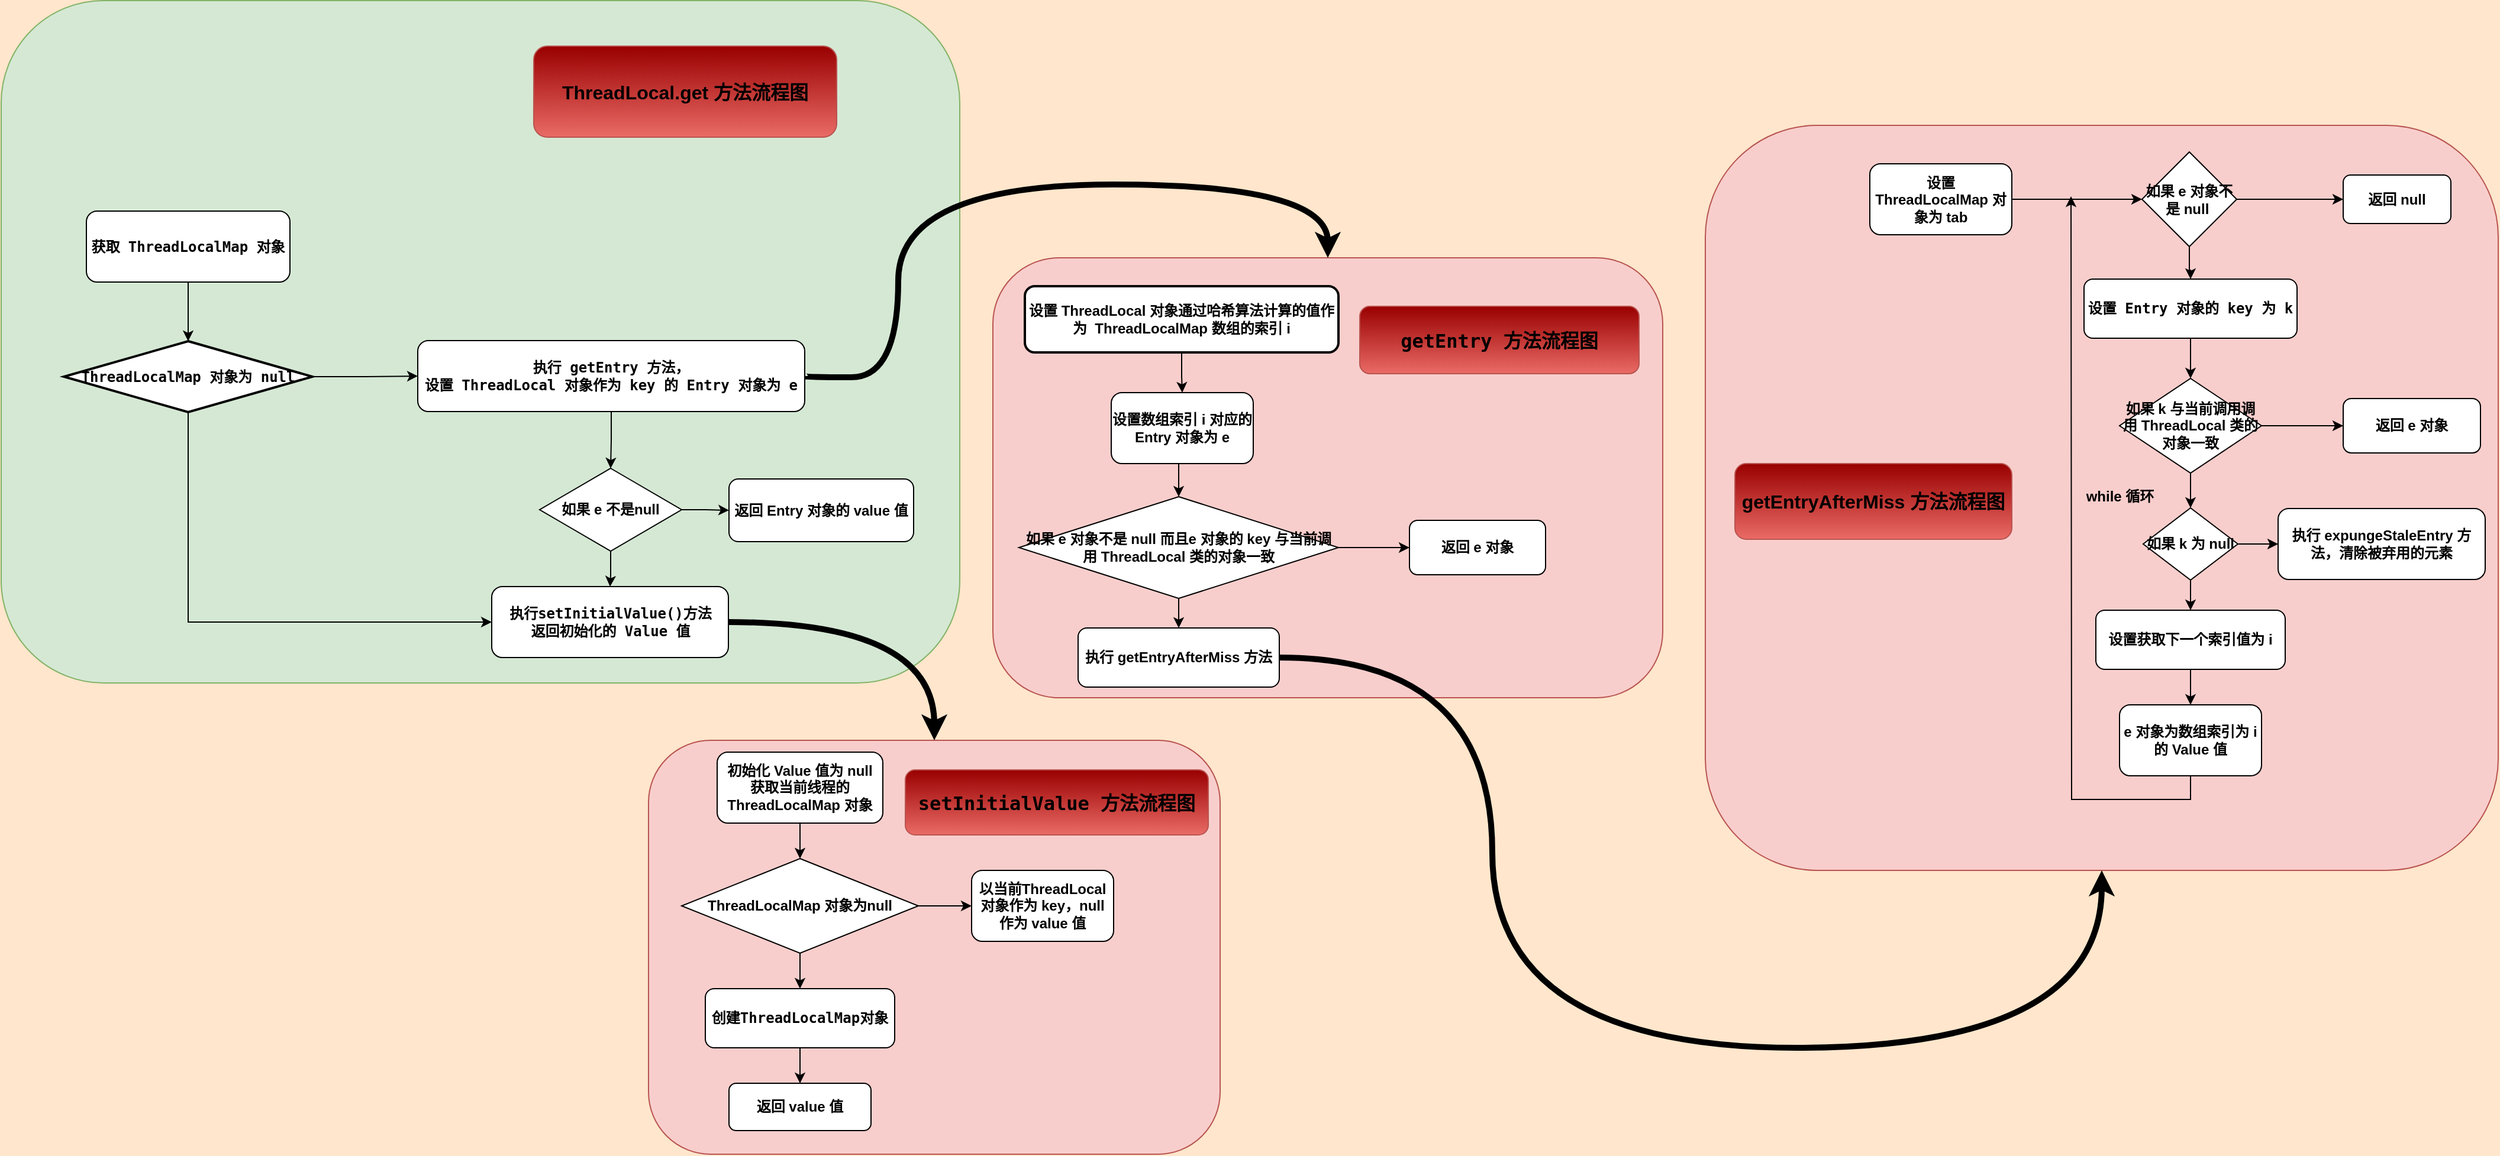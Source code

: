 <mxfile version="10.8.9" type="device"><diagram id="ichsNXhV4-Pxmrzv-dD_" name="第 1 页"><mxGraphModel dx="1991" dy="2346" grid="1" gridSize="10" guides="1" tooltips="1" connect="1" arrows="1" fold="1" page="1" pageScale="1" pageWidth="827" pageHeight="1169" background="#FFE6CC" math="0" shadow="0"><root><mxCell id="0"/><mxCell id="1" parent="0"/><mxCell id="Xc1ReaUEFt6uulzMkr4q-82" value="" style="rounded=1;whiteSpace=wrap;html=1;fillColor=#d5e8d4;strokeColor=#82b366;" vertex="1" parent="1"><mxGeometry x="160" y="-115.5" width="810" height="577" as="geometry"/></mxCell><mxCell id="Xc1ReaUEFt6uulzMkr4q-48" value="" style="rounded=1;whiteSpace=wrap;html=1;fontStyle=1;fillColor=#f8cecc;strokeColor=#b85450;" vertex="1" parent="1"><mxGeometry x="1600" y="-10" width="670" height="630" as="geometry"/></mxCell><mxCell id="Xc1ReaUEFt6uulzMkr4q-47" value="" style="rounded=1;whiteSpace=wrap;html=1;fontStyle=1;fillColor=#f8cecc;strokeColor=#b85450;" vertex="1" parent="1"><mxGeometry x="998" y="102" width="566" height="372" as="geometry"/></mxCell><mxCell id="Xc1ReaUEFt6uulzMkr4q-27" value="" style="rounded=1;whiteSpace=wrap;html=1;fillColor=#f8cecc;strokeColor=#b85450;fontStyle=1" vertex="1" parent="1"><mxGeometry x="707" y="510" width="483" height="350" as="geometry"/></mxCell><mxCell id="Xc1ReaUEFt6uulzMkr4q-3" value="&lt;font style=&quot;font-size: 16px&quot;&gt;ThreadLocal.get 方法流程图&lt;/font&gt;" style="rounded=1;whiteSpace=wrap;html=1;fontStyle=1;fillColor=#990000;strokeColor=#b85450;gradientColor=#ea6b66;" vertex="1" parent="1"><mxGeometry x="610" y="-77" width="256" height="77" as="geometry"/></mxCell><mxCell id="Xc1ReaUEFt6uulzMkr4q-30" style="edgeStyle=orthogonalEdgeStyle;rounded=0;orthogonalLoop=1;jettySize=auto;html=1;exitX=0.5;exitY=1;exitDx=0;exitDy=0;entryX=0.5;entryY=0;entryDx=0;entryDy=0;fontStyle=1" edge="1" parent="1" source="Xc1ReaUEFt6uulzMkr4q-4" target="Xc1ReaUEFt6uulzMkr4q-5"><mxGeometry relative="1" as="geometry"/></mxCell><mxCell id="Xc1ReaUEFt6uulzMkr4q-4" value="&lt;pre&gt;获取 ThreadLocalMap 对象&lt;/pre&gt;" style="rounded=1;whiteSpace=wrap;html=1;fontStyle=1" vertex="1" parent="1"><mxGeometry x="232" y="62.5" width="172" height="60" as="geometry"/></mxCell><mxCell id="Xc1ReaUEFt6uulzMkr4q-16" style="edgeStyle=orthogonalEdgeStyle;rounded=0;orthogonalLoop=1;jettySize=auto;html=1;exitX=0.5;exitY=1;exitDx=0;exitDy=0;entryX=0;entryY=0.5;entryDx=0;entryDy=0;fontStyle=1" edge="1" parent="1" source="Xc1ReaUEFt6uulzMkr4q-5" target="Xc1ReaUEFt6uulzMkr4q-6"><mxGeometry relative="1" as="geometry"/></mxCell><mxCell id="Xc1ReaUEFt6uulzMkr4q-73" style="edgeStyle=orthogonalEdgeStyle;rounded=0;orthogonalLoop=1;jettySize=auto;html=1;exitX=1;exitY=0.5;exitDx=0;exitDy=0;entryX=0;entryY=0.5;entryDx=0;entryDy=0;strokeWidth=1;fontStyle=1" edge="1" parent="1" source="Xc1ReaUEFt6uulzMkr4q-5" target="Xc1ReaUEFt6uulzMkr4q-12"><mxGeometry relative="1" as="geometry"/></mxCell><mxCell id="Xc1ReaUEFt6uulzMkr4q-5" value="&lt;pre&gt;ThreadLocalMap 对象为 null&lt;/pre&gt;" style="rhombus;whiteSpace=wrap;html=1;fontStyle=1;strokeWidth=2;comic=0;" vertex="1" parent="1"><mxGeometry x="213" y="172.5" width="210" height="60" as="geometry"/></mxCell><mxCell id="Xc1ReaUEFt6uulzMkr4q-28" style="edgeStyle=orthogonalEdgeStyle;orthogonalLoop=1;jettySize=auto;html=1;exitX=1;exitY=0.5;exitDx=0;exitDy=0;strokeWidth=5;fontStyle=1;curved=1;" edge="1" parent="1" source="Xc1ReaUEFt6uulzMkr4q-6" target="Xc1ReaUEFt6uulzMkr4q-27"><mxGeometry relative="1" as="geometry"/></mxCell><mxCell id="Xc1ReaUEFt6uulzMkr4q-6" value="&lt;pre&gt;执行setInitialValue()方法&lt;br&gt;返回初始化的 Value 值&lt;/pre&gt;" style="rounded=1;whiteSpace=wrap;html=1;fontStyle=1" vertex="1" parent="1"><mxGeometry x="574.5" y="380" width="200" height="60" as="geometry"/></mxCell><mxCell id="Xc1ReaUEFt6uulzMkr4q-75" style="edgeStyle=orthogonalEdgeStyle;orthogonalLoop=1;jettySize=auto;html=1;exitX=0.5;exitY=1;exitDx=0;exitDy=0;strokeWidth=1;rounded=0;fontStyle=1" edge="1" parent="1" source="Xc1ReaUEFt6uulzMkr4q-7" target="Xc1ReaUEFt6uulzMkr4q-8"><mxGeometry relative="1" as="geometry"/></mxCell><mxCell id="Xc1ReaUEFt6uulzMkr4q-7" value="初始化 Value 值为 null&lt;br&gt;获取当前线程的 ThreadLocalMap 对象&lt;br&gt;" style="rounded=1;whiteSpace=wrap;html=1;fontStyle=1" vertex="1" parent="1"><mxGeometry x="765" y="520" width="140" height="60" as="geometry"/></mxCell><mxCell id="Xc1ReaUEFt6uulzMkr4q-24" style="edgeStyle=orthogonalEdgeStyle;rounded=0;orthogonalLoop=1;jettySize=auto;html=1;exitX=0.5;exitY=1;exitDx=0;exitDy=0;fontStyle=1" edge="1" parent="1" source="Xc1ReaUEFt6uulzMkr4q-8" target="Xc1ReaUEFt6uulzMkr4q-10"><mxGeometry relative="1" as="geometry"/></mxCell><mxCell id="Xc1ReaUEFt6uulzMkr4q-26" style="edgeStyle=orthogonalEdgeStyle;rounded=0;orthogonalLoop=1;jettySize=auto;html=1;exitX=1;exitY=0.5;exitDx=0;exitDy=0;entryX=0;entryY=0.5;entryDx=0;entryDy=0;fontStyle=1" edge="1" parent="1" source="Xc1ReaUEFt6uulzMkr4q-8" target="Xc1ReaUEFt6uulzMkr4q-9"><mxGeometry relative="1" as="geometry"/></mxCell><mxCell id="Xc1ReaUEFt6uulzMkr4q-8" value="&lt;span&gt;ThreadLocalMap 对象为null&lt;/span&gt;" style="rhombus;whiteSpace=wrap;html=1;fontStyle=1" vertex="1" parent="1"><mxGeometry x="735" y="610" width="200" height="80" as="geometry"/></mxCell><mxCell id="Xc1ReaUEFt6uulzMkr4q-9" value="以当前ThreadLocal对象作为 key，null 作为 value 值" style="rounded=1;whiteSpace=wrap;html=1;fontStyle=1" vertex="1" parent="1"><mxGeometry x="980" y="620" width="120" height="60" as="geometry"/></mxCell><mxCell id="Xc1ReaUEFt6uulzMkr4q-25" style="edgeStyle=orthogonalEdgeStyle;rounded=0;orthogonalLoop=1;jettySize=auto;html=1;exitX=0.5;exitY=1;exitDx=0;exitDy=0;fontStyle=1" edge="1" parent="1" source="Xc1ReaUEFt6uulzMkr4q-10" target="Xc1ReaUEFt6uulzMkr4q-11"><mxGeometry relative="1" as="geometry"/></mxCell><mxCell id="Xc1ReaUEFt6uulzMkr4q-10" value="&lt;pre&gt;&lt;span&gt;创建ThreadLocalMap对象&lt;/span&gt;&lt;/pre&gt;" style="rounded=1;whiteSpace=wrap;html=1;fontStyle=1" vertex="1" parent="1"><mxGeometry x="755" y="720" width="160" height="50" as="geometry"/></mxCell><mxCell id="Xc1ReaUEFt6uulzMkr4q-11" value="返回 value 值" style="rounded=1;whiteSpace=wrap;html=1;fontStyle=1" vertex="1" parent="1"><mxGeometry x="775" y="800" width="120" height="40" as="geometry"/></mxCell><mxCell id="Xc1ReaUEFt6uulzMkr4q-77" style="edgeStyle=orthogonalEdgeStyle;orthogonalLoop=1;jettySize=auto;html=1;exitX=1;exitY=0.5;exitDx=0;exitDy=0;entryX=0.5;entryY=0;entryDx=0;entryDy=0;strokeWidth=5;curved=1;" edge="1" parent="1" source="Xc1ReaUEFt6uulzMkr4q-12" target="Xc1ReaUEFt6uulzMkr4q-47"><mxGeometry relative="1" as="geometry"><Array as="points"><mxPoint x="918" y="203"/><mxPoint x="918" y="40"/><mxPoint x="1281" y="40"/></Array></mxGeometry></mxCell><mxCell id="Xc1ReaUEFt6uulzMkr4q-83" style="edgeStyle=orthogonalEdgeStyle;orthogonalLoop=1;jettySize=auto;html=1;exitX=0.5;exitY=1;exitDx=0;exitDy=0;strokeWidth=1;rounded=0;" edge="1" parent="1" source="Xc1ReaUEFt6uulzMkr4q-12" target="Xc1ReaUEFt6uulzMkr4q-14"><mxGeometry relative="1" as="geometry"/></mxCell><mxCell id="Xc1ReaUEFt6uulzMkr4q-12" value="&lt;pre&gt;&lt;span&gt;执行 &lt;/span&gt;getEntry 方法，&lt;br&gt;设置 ThreadLocal 对象作为 key 的 Entry 对象为 e&lt;/pre&gt;" style="rounded=1;whiteSpace=wrap;html=1;fontStyle=1" vertex="1" parent="1"><mxGeometry x="512" y="172" width="327" height="60" as="geometry"/></mxCell><mxCell id="Xc1ReaUEFt6uulzMkr4q-17" style="edgeStyle=orthogonalEdgeStyle;rounded=0;orthogonalLoop=1;jettySize=auto;html=1;exitX=0.5;exitY=1;exitDx=0;exitDy=0;fontStyle=1" edge="1" parent="1" source="Xc1ReaUEFt6uulzMkr4q-14" target="Xc1ReaUEFt6uulzMkr4q-6"><mxGeometry relative="1" as="geometry"/></mxCell><mxCell id="Xc1ReaUEFt6uulzMkr4q-74" style="edgeStyle=orthogonalEdgeStyle;rounded=0;orthogonalLoop=1;jettySize=auto;html=1;exitX=1;exitY=0.5;exitDx=0;exitDy=0;entryX=0;entryY=0.5;entryDx=0;entryDy=0;strokeWidth=1;fontStyle=1" edge="1" parent="1" source="Xc1ReaUEFt6uulzMkr4q-14" target="Xc1ReaUEFt6uulzMkr4q-15"><mxGeometry relative="1" as="geometry"/></mxCell><mxCell id="Xc1ReaUEFt6uulzMkr4q-14" value="如果 e 不是null" style="rhombus;whiteSpace=wrap;html=1;fontStyle=1" vertex="1" parent="1"><mxGeometry x="615" y="280" width="120" height="70" as="geometry"/></mxCell><mxCell id="Xc1ReaUEFt6uulzMkr4q-15" value="返回 Entry 对象的 value 值" style="rounded=1;whiteSpace=wrap;html=1;fontStyle=1" vertex="1" parent="1"><mxGeometry x="775" y="289" width="156" height="53" as="geometry"/></mxCell><mxCell id="Xc1ReaUEFt6uulzMkr4q-64" style="edgeStyle=orthogonalEdgeStyle;rounded=0;orthogonalLoop=1;jettySize=auto;html=1;exitX=0.5;exitY=1;exitDx=0;exitDy=0;strokeWidth=1;fontStyle=1" edge="1" parent="1" source="Xc1ReaUEFt6uulzMkr4q-31" target="Xc1ReaUEFt6uulzMkr4q-32"><mxGeometry relative="1" as="geometry"/></mxCell><mxCell id="Xc1ReaUEFt6uulzMkr4q-31" value="设置 ThreadLocal 对象通过哈希算法计算的值作为&amp;nbsp;&amp;nbsp;&lt;span&gt;ThreadLocalMap&amp;nbsp;&lt;/span&gt;&lt;span&gt;数组的索引 i&lt;/span&gt;&lt;br&gt;" style="rounded=1;whiteSpace=wrap;html=1;fontStyle=1;gradientDirection=east;strokeWidth=2;comic=0;" vertex="1" parent="1"><mxGeometry x="1025" y="126" width="265" height="56" as="geometry"/></mxCell><mxCell id="Xc1ReaUEFt6uulzMkr4q-66" style="edgeStyle=orthogonalEdgeStyle;rounded=0;orthogonalLoop=1;jettySize=auto;html=1;exitX=0.5;exitY=1;exitDx=0;exitDy=0;entryX=0.5;entryY=0;entryDx=0;entryDy=0;strokeWidth=1;fontStyle=1" edge="1" parent="1" source="Xc1ReaUEFt6uulzMkr4q-32" target="Xc1ReaUEFt6uulzMkr4q-33"><mxGeometry relative="1" as="geometry"/></mxCell><mxCell id="Xc1ReaUEFt6uulzMkr4q-32" value="设置数组索引 i 对应的 Entry 对象为 e" style="rounded=1;whiteSpace=wrap;html=1;fontStyle=1" vertex="1" parent="1"><mxGeometry x="1098" y="216" width="120" height="60" as="geometry"/></mxCell><mxCell id="Xc1ReaUEFt6uulzMkr4q-68" style="edgeStyle=orthogonalEdgeStyle;rounded=0;orthogonalLoop=1;jettySize=auto;html=1;exitX=1;exitY=0.5;exitDx=0;exitDy=0;entryX=0;entryY=0.5;entryDx=0;entryDy=0;strokeWidth=1;fontStyle=1" edge="1" parent="1" source="Xc1ReaUEFt6uulzMkr4q-33" target="Xc1ReaUEFt6uulzMkr4q-34"><mxGeometry relative="1" as="geometry"/></mxCell><mxCell id="Xc1ReaUEFt6uulzMkr4q-80" style="edgeStyle=orthogonalEdgeStyle;orthogonalLoop=1;jettySize=auto;html=1;exitX=0.5;exitY=1;exitDx=0;exitDy=0;strokeWidth=1;rounded=0;" edge="1" parent="1" source="Xc1ReaUEFt6uulzMkr4q-33" target="Xc1ReaUEFt6uulzMkr4q-46"><mxGeometry relative="1" as="geometry"/></mxCell><mxCell id="Xc1ReaUEFt6uulzMkr4q-33" value="如果 e 对象不是 null 而且e 对象的 key 与当前调用 ThreadLocal 类的对象一致" style="rhombus;whiteSpace=wrap;html=1;fontStyle=1" vertex="1" parent="1"><mxGeometry x="1020" y="304" width="270" height="86" as="geometry"/></mxCell><mxCell id="Xc1ReaUEFt6uulzMkr4q-34" value="返回 e 对象" style="rounded=1;whiteSpace=wrap;html=1;fontStyle=1" vertex="1" parent="1"><mxGeometry x="1350" y="324" width="115" height="46" as="geometry"/></mxCell><mxCell id="Xc1ReaUEFt6uulzMkr4q-57" style="edgeStyle=orthogonalEdgeStyle;rounded=0;orthogonalLoop=1;jettySize=auto;html=1;exitX=1;exitY=0.5;exitDx=0;exitDy=0;strokeWidth=1;fontStyle=1" edge="1" parent="1" source="Xc1ReaUEFt6uulzMkr4q-35" target="Xc1ReaUEFt6uulzMkr4q-36"><mxGeometry relative="1" as="geometry"/></mxCell><mxCell id="Xc1ReaUEFt6uulzMkr4q-35" value="设置 ThreadLocalMap 对象为 tab" style="rounded=1;whiteSpace=wrap;html=1;fontStyle=1" vertex="1" parent="1"><mxGeometry x="1739" y="22.5" width="120" height="60" as="geometry"/></mxCell><mxCell id="Xc1ReaUEFt6uulzMkr4q-49" style="edgeStyle=orthogonalEdgeStyle;rounded=0;orthogonalLoop=1;jettySize=auto;html=1;exitX=0.5;exitY=1;exitDx=0;exitDy=0;strokeWidth=1;fontStyle=1" edge="1" parent="1" source="Xc1ReaUEFt6uulzMkr4q-36" target="Xc1ReaUEFt6uulzMkr4q-38"><mxGeometry relative="1" as="geometry"/></mxCell><mxCell id="Xc1ReaUEFt6uulzMkr4q-63" style="edgeStyle=orthogonalEdgeStyle;rounded=0;orthogonalLoop=1;jettySize=auto;html=1;exitX=1;exitY=0.5;exitDx=0;exitDy=0;entryX=0;entryY=0.5;entryDx=0;entryDy=0;strokeWidth=1;fontStyle=1" edge="1" parent="1" source="Xc1ReaUEFt6uulzMkr4q-36" target="Xc1ReaUEFt6uulzMkr4q-37"><mxGeometry relative="1" as="geometry"/></mxCell><mxCell id="Xc1ReaUEFt6uulzMkr4q-36" value="如果 e 对象不是 null&amp;nbsp;" style="rhombus;whiteSpace=wrap;html=1;fontStyle=1" vertex="1" parent="1"><mxGeometry x="1969" y="12.5" width="80" height="80" as="geometry"/></mxCell><mxCell id="Xc1ReaUEFt6uulzMkr4q-37" value="返回 null" style="rounded=1;whiteSpace=wrap;html=1;fontStyle=1" vertex="1" parent="1"><mxGeometry x="2139" y="32" width="91" height="41" as="geometry"/></mxCell><mxCell id="Xc1ReaUEFt6uulzMkr4q-50" style="edgeStyle=orthogonalEdgeStyle;rounded=0;orthogonalLoop=1;jettySize=auto;html=1;exitX=0.5;exitY=1;exitDx=0;exitDy=0;strokeWidth=1;fontStyle=1" edge="1" parent="1" source="Xc1ReaUEFt6uulzMkr4q-38" target="Xc1ReaUEFt6uulzMkr4q-40"><mxGeometry relative="1" as="geometry"/></mxCell><mxCell id="Xc1ReaUEFt6uulzMkr4q-38" value="&lt;pre&gt;&lt;span&gt;设置 Entry 对象的 key 为 k&lt;/span&gt;&lt;/pre&gt;" style="rounded=1;whiteSpace=wrap;html=1;fontStyle=1" vertex="1" parent="1"><mxGeometry x="1920" y="120" width="180" height="50" as="geometry"/></mxCell><mxCell id="Xc1ReaUEFt6uulzMkr4q-52" style="edgeStyle=orthogonalEdgeStyle;rounded=0;orthogonalLoop=1;jettySize=auto;html=1;exitX=0.5;exitY=1;exitDx=0;exitDy=0;strokeWidth=1;fontStyle=1" edge="1" parent="1" source="Xc1ReaUEFt6uulzMkr4q-40" target="Xc1ReaUEFt6uulzMkr4q-42"><mxGeometry relative="1" as="geometry"/></mxCell><mxCell id="Xc1ReaUEFt6uulzMkr4q-55" style="edgeStyle=orthogonalEdgeStyle;rounded=0;orthogonalLoop=1;jettySize=auto;html=1;exitX=1;exitY=0.5;exitDx=0;exitDy=0;entryX=0;entryY=0.5;entryDx=0;entryDy=0;strokeWidth=1;fontStyle=1" edge="1" parent="1" source="Xc1ReaUEFt6uulzMkr4q-40" target="Xc1ReaUEFt6uulzMkr4q-41"><mxGeometry relative="1" as="geometry"/></mxCell><mxCell id="Xc1ReaUEFt6uulzMkr4q-40" value="如果 k 与当前调用调用 ThreadLocal 类的对象一致" style="rhombus;whiteSpace=wrap;html=1;fontStyle=1" vertex="1" parent="1"><mxGeometry x="1950" y="204" width="120" height="80" as="geometry"/></mxCell><mxCell id="Xc1ReaUEFt6uulzMkr4q-41" value="返回 e 对象" style="rounded=1;whiteSpace=wrap;html=1;fontStyle=1" vertex="1" parent="1"><mxGeometry x="2139" y="221" width="116" height="46" as="geometry"/></mxCell><mxCell id="Xc1ReaUEFt6uulzMkr4q-53" style="edgeStyle=orthogonalEdgeStyle;rounded=0;orthogonalLoop=1;jettySize=auto;html=1;exitX=0.5;exitY=1;exitDx=0;exitDy=0;entryX=0.5;entryY=0;entryDx=0;entryDy=0;strokeWidth=1;fontStyle=1" edge="1" parent="1" source="Xc1ReaUEFt6uulzMkr4q-42" target="Xc1ReaUEFt6uulzMkr4q-44"><mxGeometry relative="1" as="geometry"/></mxCell><mxCell id="Xc1ReaUEFt6uulzMkr4q-56" style="edgeStyle=orthogonalEdgeStyle;rounded=0;orthogonalLoop=1;jettySize=auto;html=1;exitX=1;exitY=0.5;exitDx=0;exitDy=0;strokeWidth=1;fontStyle=1" edge="1" parent="1" source="Xc1ReaUEFt6uulzMkr4q-42" target="Xc1ReaUEFt6uulzMkr4q-43"><mxGeometry relative="1" as="geometry"/></mxCell><mxCell id="Xc1ReaUEFt6uulzMkr4q-42" value="如果 k 为 null" style="rhombus;whiteSpace=wrap;html=1;fontStyle=1" vertex="1" parent="1"><mxGeometry x="1970" y="313.5" width="80" height="61" as="geometry"/></mxCell><mxCell id="Xc1ReaUEFt6uulzMkr4q-43" value="执行&amp;nbsp;&lt;span&gt;expungeStaleEntry 方法，清除被弃用的元素&lt;/span&gt;" style="rounded=1;whiteSpace=wrap;html=1;fontStyle=1" vertex="1" parent="1"><mxGeometry x="2084" y="314" width="175" height="60" as="geometry"/></mxCell><mxCell id="Xc1ReaUEFt6uulzMkr4q-54" style="edgeStyle=orthogonalEdgeStyle;rounded=0;orthogonalLoop=1;jettySize=auto;html=1;exitX=0.5;exitY=1;exitDx=0;exitDy=0;strokeWidth=1;fontStyle=1" edge="1" parent="1" source="Xc1ReaUEFt6uulzMkr4q-44" target="Xc1ReaUEFt6uulzMkr4q-45"><mxGeometry relative="1" as="geometry"/></mxCell><mxCell id="Xc1ReaUEFt6uulzMkr4q-44" value="设置获取下一个索引值为 i" style="rounded=1;whiteSpace=wrap;html=1;fontStyle=1" vertex="1" parent="1"><mxGeometry x="1930" y="400" width="160" height="50" as="geometry"/></mxCell><mxCell id="Xc1ReaUEFt6uulzMkr4q-62" style="edgeStyle=orthogonalEdgeStyle;rounded=0;orthogonalLoop=1;jettySize=auto;html=1;exitX=0.5;exitY=1;exitDx=0;exitDy=0;strokeWidth=1;fontStyle=1" edge="1" parent="1" source="Xc1ReaUEFt6uulzMkr4q-45"><mxGeometry relative="1" as="geometry"><mxPoint x="1909" y="50" as="targetPoint"/></mxGeometry></mxCell><mxCell id="Xc1ReaUEFt6uulzMkr4q-45" value="e 对象为数组索引为 i 的 Value 值&lt;br&gt;" style="rounded=1;whiteSpace=wrap;html=1;fontStyle=1" vertex="1" parent="1"><mxGeometry x="1950" y="480" width="120" height="60" as="geometry"/></mxCell><mxCell id="Xc1ReaUEFt6uulzMkr4q-84" style="edgeStyle=orthogonalEdgeStyle;orthogonalLoop=1;jettySize=auto;html=1;exitX=1;exitY=0.5;exitDx=0;exitDy=0;entryX=0.5;entryY=1;entryDx=0;entryDy=0;strokeWidth=5;curved=1;" edge="1" parent="1" source="Xc1ReaUEFt6uulzMkr4q-46" target="Xc1ReaUEFt6uulzMkr4q-48"><mxGeometry relative="1" as="geometry"><Array as="points"><mxPoint x="1420" y="440"/><mxPoint x="1420" y="770"/><mxPoint x="1935" y="770"/></Array></mxGeometry></mxCell><mxCell id="Xc1ReaUEFt6uulzMkr4q-46" value="执行&amp;nbsp;&lt;span&gt;getEntryAfterMiss 方法&lt;/span&gt;" style="rounded=1;whiteSpace=wrap;html=1;fontStyle=1" vertex="1" parent="1"><mxGeometry x="1070" y="415" width="170" height="50" as="geometry"/></mxCell><mxCell id="Xc1ReaUEFt6uulzMkr4q-59" value="while 循环" style="text;html=1;strokeColor=none;fillColor=none;align=center;verticalAlign=middle;whiteSpace=wrap;rounded=0;fontStyle=1" vertex="1" parent="1"><mxGeometry x="1917.5" y="294" width="65" height="20" as="geometry"/></mxCell><mxCell id="Xc1ReaUEFt6uulzMkr4q-70" value="&lt;pre&gt;&lt;font style=&quot;font-size: 16px&quot;&gt;setInitialValue 方法流程图&lt;/font&gt;&lt;/pre&gt;" style="rounded=1;whiteSpace=wrap;html=1;fontStyle=1;fillColor=#990000;strokeColor=#b85450;gradientColor=#ea6b66;" vertex="1" parent="1"><mxGeometry x="924" y="535" width="256" height="55" as="geometry"/></mxCell><mxCell id="Xc1ReaUEFt6uulzMkr4q-71" value="&lt;pre&gt;&lt;font style=&quot;font-size: 16px&quot;&gt;getEntry 方法流程图&lt;/font&gt;&lt;/pre&gt;" style="rounded=1;whiteSpace=wrap;html=1;fontStyle=1;fillColor=#990000;strokeColor=#b85450;gradientColor=#ea6b66;" vertex="1" parent="1"><mxGeometry x="1308" y="143" width="236" height="57" as="geometry"/></mxCell><mxCell id="Xc1ReaUEFt6uulzMkr4q-72" value="&lt;span&gt;&lt;font style=&quot;font-size: 16px&quot;&gt;getEntryAfterMiss 方法流程图&lt;/font&gt;&lt;/span&gt;" style="rounded=1;whiteSpace=wrap;html=1;fontStyle=1;fillColor=#990000;strokeColor=#b85450;gradientColor=#ea6b66;" vertex="1" parent="1"><mxGeometry x="1625" y="276" width="234" height="64" as="geometry"/></mxCell></root></mxGraphModel></diagram></mxfile>